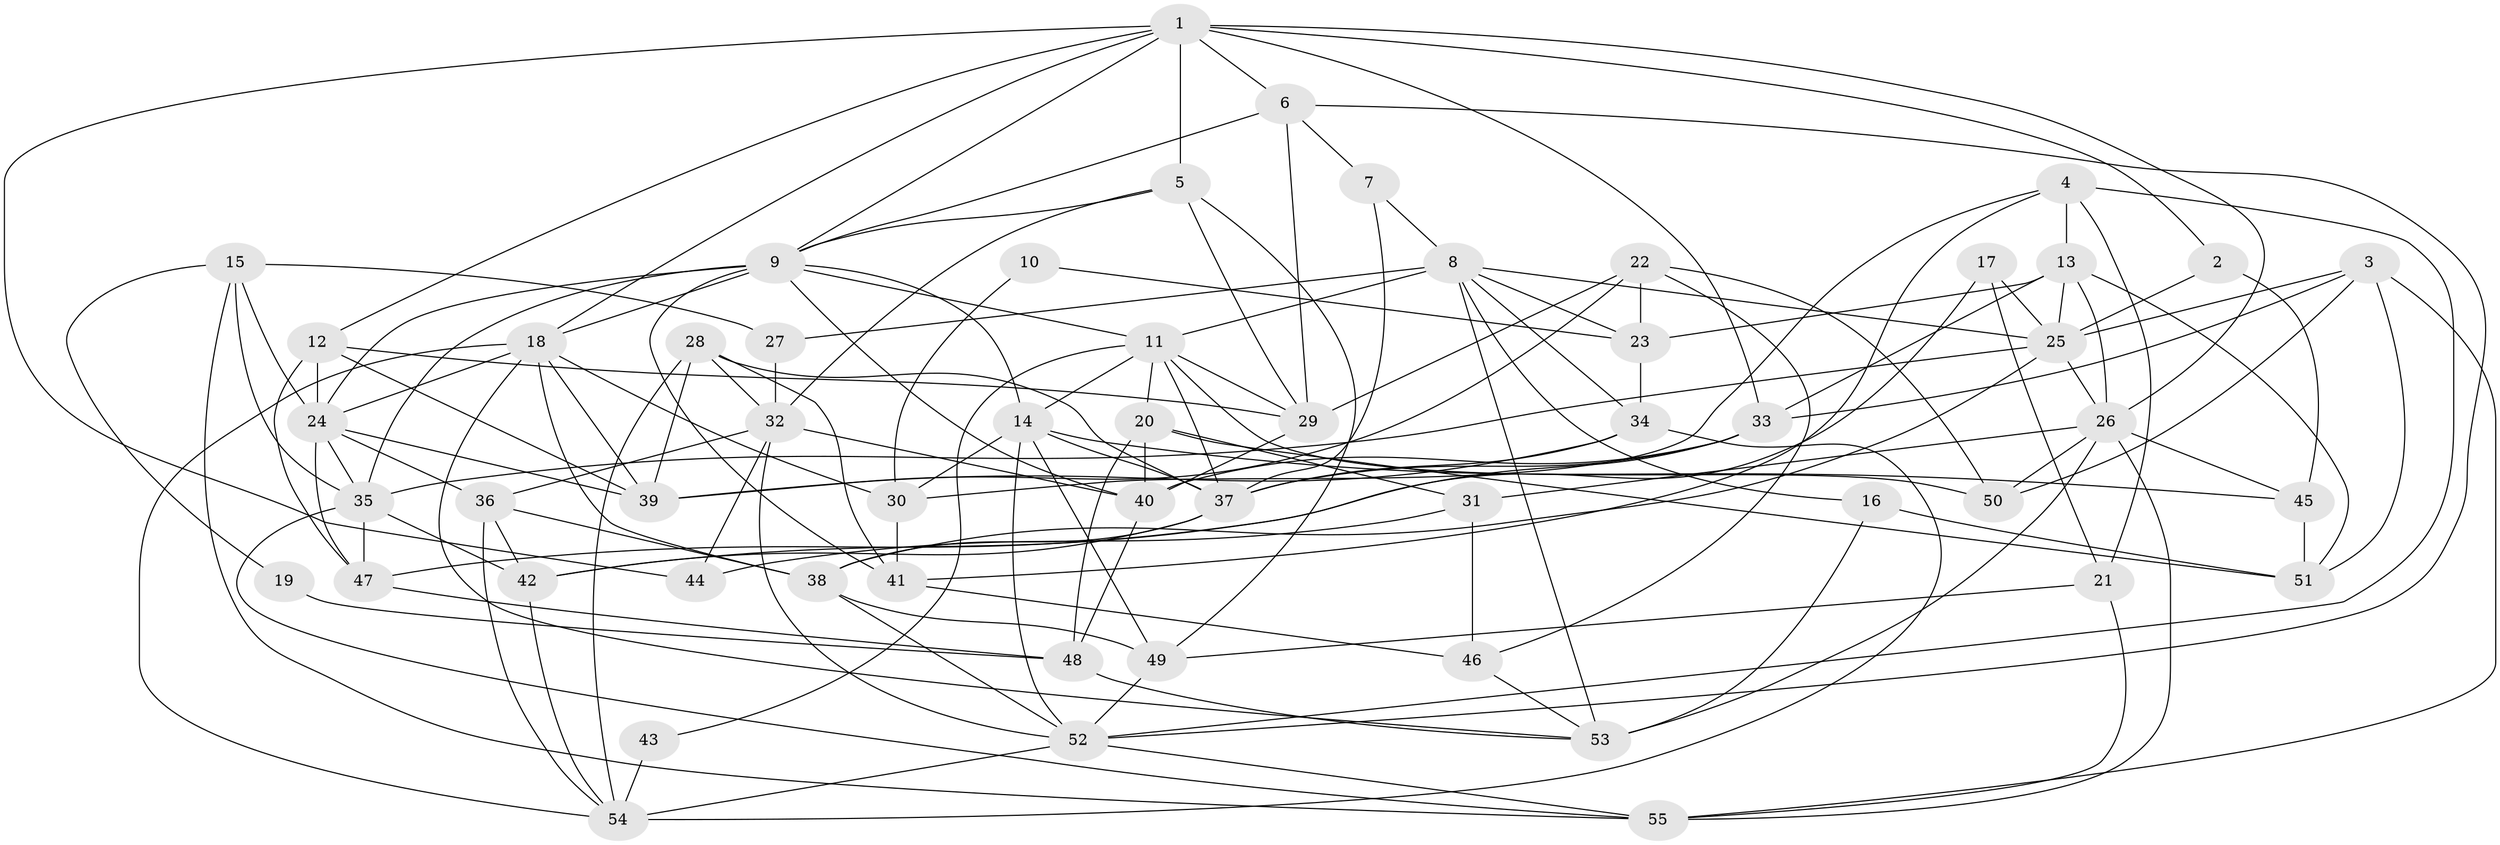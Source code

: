 // original degree distribution, {5: 0.22018348623853212, 2: 0.14678899082568808, 4: 0.26605504587155965, 7: 0.027522935779816515, 3: 0.22935779816513763, 6: 0.11009174311926606}
// Generated by graph-tools (version 1.1) at 2025/02/03/09/25 03:02:15]
// undirected, 55 vertices, 149 edges
graph export_dot {
graph [start="1"]
  node [color=gray90,style=filled];
  1;
  2;
  3;
  4;
  5;
  6;
  7;
  8;
  9;
  10;
  11;
  12;
  13;
  14;
  15;
  16;
  17;
  18;
  19;
  20;
  21;
  22;
  23;
  24;
  25;
  26;
  27;
  28;
  29;
  30;
  31;
  32;
  33;
  34;
  35;
  36;
  37;
  38;
  39;
  40;
  41;
  42;
  43;
  44;
  45;
  46;
  47;
  48;
  49;
  50;
  51;
  52;
  53;
  54;
  55;
  1 -- 2 [weight=1.0];
  1 -- 5 [weight=1.0];
  1 -- 6 [weight=1.0];
  1 -- 9 [weight=1.0];
  1 -- 12 [weight=1.0];
  1 -- 18 [weight=1.0];
  1 -- 26 [weight=1.0];
  1 -- 33 [weight=1.0];
  1 -- 44 [weight=1.0];
  2 -- 25 [weight=1.0];
  2 -- 45 [weight=1.0];
  3 -- 25 [weight=1.0];
  3 -- 33 [weight=1.0];
  3 -- 50 [weight=1.0];
  3 -- 51 [weight=1.0];
  3 -- 55 [weight=1.0];
  4 -- 13 [weight=1.0];
  4 -- 21 [weight=1.0];
  4 -- 30 [weight=1.0];
  4 -- 41 [weight=1.0];
  4 -- 52 [weight=1.0];
  5 -- 9 [weight=1.0];
  5 -- 29 [weight=1.0];
  5 -- 32 [weight=1.0];
  5 -- 49 [weight=1.0];
  6 -- 7 [weight=1.0];
  6 -- 9 [weight=1.0];
  6 -- 29 [weight=1.0];
  6 -- 52 [weight=1.0];
  7 -- 8 [weight=1.0];
  7 -- 37 [weight=1.0];
  8 -- 11 [weight=1.0];
  8 -- 16 [weight=1.0];
  8 -- 23 [weight=2.0];
  8 -- 25 [weight=1.0];
  8 -- 27 [weight=1.0];
  8 -- 34 [weight=1.0];
  8 -- 53 [weight=1.0];
  9 -- 11 [weight=1.0];
  9 -- 14 [weight=1.0];
  9 -- 18 [weight=1.0];
  9 -- 24 [weight=1.0];
  9 -- 35 [weight=2.0];
  9 -- 40 [weight=1.0];
  9 -- 41 [weight=1.0];
  10 -- 23 [weight=1.0];
  10 -- 30 [weight=1.0];
  11 -- 14 [weight=1.0];
  11 -- 20 [weight=1.0];
  11 -- 29 [weight=1.0];
  11 -- 37 [weight=1.0];
  11 -- 43 [weight=1.0];
  11 -- 50 [weight=1.0];
  12 -- 24 [weight=1.0];
  12 -- 29 [weight=2.0];
  12 -- 39 [weight=1.0];
  12 -- 47 [weight=1.0];
  13 -- 23 [weight=1.0];
  13 -- 25 [weight=1.0];
  13 -- 26 [weight=1.0];
  13 -- 33 [weight=1.0];
  13 -- 51 [weight=1.0];
  14 -- 30 [weight=1.0];
  14 -- 37 [weight=2.0];
  14 -- 45 [weight=1.0];
  14 -- 49 [weight=1.0];
  14 -- 52 [weight=1.0];
  15 -- 19 [weight=1.0];
  15 -- 24 [weight=1.0];
  15 -- 27 [weight=2.0];
  15 -- 35 [weight=1.0];
  15 -- 55 [weight=1.0];
  16 -- 51 [weight=1.0];
  16 -- 53 [weight=1.0];
  17 -- 21 [weight=1.0];
  17 -- 25 [weight=1.0];
  17 -- 47 [weight=1.0];
  18 -- 24 [weight=1.0];
  18 -- 30 [weight=1.0];
  18 -- 38 [weight=1.0];
  18 -- 39 [weight=1.0];
  18 -- 53 [weight=1.0];
  18 -- 54 [weight=1.0];
  19 -- 48 [weight=1.0];
  20 -- 31 [weight=1.0];
  20 -- 40 [weight=1.0];
  20 -- 48 [weight=1.0];
  20 -- 51 [weight=1.0];
  21 -- 49 [weight=1.0];
  21 -- 55 [weight=1.0];
  22 -- 23 [weight=1.0];
  22 -- 29 [weight=1.0];
  22 -- 39 [weight=1.0];
  22 -- 46 [weight=1.0];
  22 -- 50 [weight=1.0];
  23 -- 34 [weight=1.0];
  24 -- 35 [weight=1.0];
  24 -- 36 [weight=1.0];
  24 -- 39 [weight=1.0];
  24 -- 47 [weight=1.0];
  25 -- 26 [weight=1.0];
  25 -- 35 [weight=1.0];
  25 -- 38 [weight=1.0];
  26 -- 31 [weight=1.0];
  26 -- 45 [weight=1.0];
  26 -- 50 [weight=1.0];
  26 -- 53 [weight=1.0];
  26 -- 55 [weight=1.0];
  27 -- 32 [weight=1.0];
  28 -- 32 [weight=1.0];
  28 -- 37 [weight=1.0];
  28 -- 39 [weight=1.0];
  28 -- 41 [weight=1.0];
  28 -- 54 [weight=1.0];
  29 -- 40 [weight=2.0];
  30 -- 41 [weight=2.0];
  31 -- 44 [weight=1.0];
  31 -- 46 [weight=1.0];
  32 -- 36 [weight=1.0];
  32 -- 40 [weight=1.0];
  32 -- 44 [weight=1.0];
  32 -- 52 [weight=1.0];
  33 -- 37 [weight=1.0];
  33 -- 40 [weight=1.0];
  33 -- 42 [weight=1.0];
  34 -- 37 [weight=1.0];
  34 -- 39 [weight=1.0];
  34 -- 54 [weight=1.0];
  35 -- 42 [weight=1.0];
  35 -- 47 [weight=1.0];
  35 -- 55 [weight=1.0];
  36 -- 38 [weight=1.0];
  36 -- 42 [weight=1.0];
  36 -- 54 [weight=1.0];
  37 -- 38 [weight=1.0];
  37 -- 42 [weight=1.0];
  38 -- 49 [weight=1.0];
  38 -- 52 [weight=1.0];
  40 -- 48 [weight=1.0];
  41 -- 46 [weight=2.0];
  42 -- 54 [weight=1.0];
  43 -- 54 [weight=2.0];
  45 -- 51 [weight=1.0];
  46 -- 53 [weight=1.0];
  47 -- 48 [weight=1.0];
  48 -- 53 [weight=1.0];
  49 -- 52 [weight=1.0];
  52 -- 54 [weight=1.0];
  52 -- 55 [weight=1.0];
}
